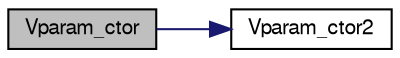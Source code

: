 digraph "Vparam_ctor"
{
  edge [fontname="FreeSans",fontsize="10",labelfontname="FreeSans",labelfontsize="10"];
  node [fontname="FreeSans",fontsize="10",shape=record];
  rankdir="LR";
  Node1 [label="Vparam_ctor",height=0.2,width=0.4,color="black", fillcolor="grey75", style="filled" fontcolor="black"];
  Node1 -> Node2 [color="midnightblue",fontsize="10",style="solid",fontname="FreeSans"];
  Node2 [label="Vparam_ctor2",height=0.2,width=0.4,color="black", fillcolor="white", style="filled",URL="$group___vparam.html#gaeb6d3017608c627d279ceda54b51b628",tooltip="FORTRAN stub to construct the object."];
}
